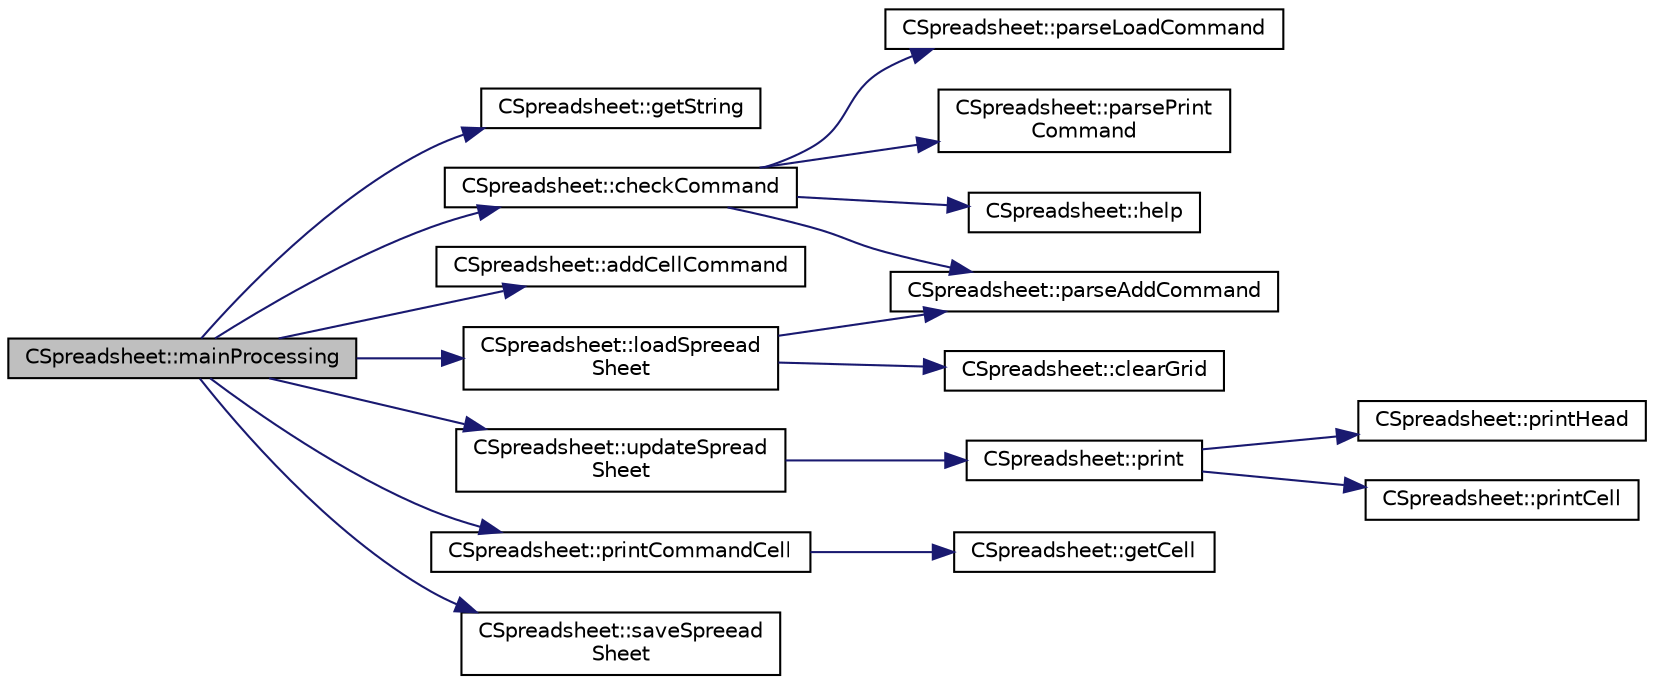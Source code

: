 digraph "CSpreadsheet::mainProcessing"
{
  edge [fontname="Helvetica",fontsize="10",labelfontname="Helvetica",labelfontsize="10"];
  node [fontname="Helvetica",fontsize="10",shape=record];
  rankdir="LR";
  Node1 [label="CSpreadsheet::mainProcessing",height=0.2,width=0.4,color="black", fillcolor="grey75", style="filled", fontcolor="black"];
  Node1 -> Node2 [color="midnightblue",fontsize="10",style="solid",fontname="Helvetica"];
  Node2 [label="CSpreadsheet::getString",height=0.2,width=0.4,color="black", fillcolor="white", style="filled",URL="$classCSpreadsheet.html#a6e5e68ad13e7e38b4329622a147d196d"];
  Node1 -> Node3 [color="midnightblue",fontsize="10",style="solid",fontname="Helvetica"];
  Node3 [label="CSpreadsheet::checkCommand",height=0.2,width=0.4,color="black", fillcolor="white", style="filled",URL="$classCSpreadsheet.html#a71c4c0659f2a2d581a3e0a25137ceaca"];
  Node3 -> Node4 [color="midnightblue",fontsize="10",style="solid",fontname="Helvetica"];
  Node4 [label="CSpreadsheet::parsePrint\lCommand",height=0.2,width=0.4,color="black", fillcolor="white", style="filled",URL="$classCSpreadsheet.html#acf0c5929ad8b1bef07f76bf70faf41d3"];
  Node3 -> Node5 [color="midnightblue",fontsize="10",style="solid",fontname="Helvetica"];
  Node5 [label="CSpreadsheet::help",height=0.2,width=0.4,color="black", fillcolor="white", style="filled",URL="$classCSpreadsheet.html#a3799ea5bbc895c71602b2851758bce11"];
  Node3 -> Node6 [color="midnightblue",fontsize="10",style="solid",fontname="Helvetica"];
  Node6 [label="CSpreadsheet::parseAddCommand",height=0.2,width=0.4,color="black", fillcolor="white", style="filled",URL="$classCSpreadsheet.html#a7e9ccaa7a0d1b90bca13e32d642d6db5"];
  Node3 -> Node7 [color="midnightblue",fontsize="10",style="solid",fontname="Helvetica"];
  Node7 [label="CSpreadsheet::parseLoadCommand",height=0.2,width=0.4,color="black", fillcolor="white", style="filled",URL="$classCSpreadsheet.html#a6d2903eed407e91af33e998b9fe26201"];
  Node1 -> Node8 [color="midnightblue",fontsize="10",style="solid",fontname="Helvetica"];
  Node8 [label="CSpreadsheet::addCellCommand",height=0.2,width=0.4,color="black", fillcolor="white", style="filled",URL="$classCSpreadsheet.html#ae748ecf4a4904aa81c27b801e8d81c15"];
  Node1 -> Node9 [color="midnightblue",fontsize="10",style="solid",fontname="Helvetica"];
  Node9 [label="CSpreadsheet::updateSpread\lSheet",height=0.2,width=0.4,color="black", fillcolor="white", style="filled",URL="$classCSpreadsheet.html#a8b5b4342226e0545af3270a0bd0b50a7"];
  Node9 -> Node10 [color="midnightblue",fontsize="10",style="solid",fontname="Helvetica"];
  Node10 [label="CSpreadsheet::print",height=0.2,width=0.4,color="black", fillcolor="white", style="filled",URL="$classCSpreadsheet.html#a0604ce24748dcde5838df3e41f6e11e9"];
  Node10 -> Node11 [color="midnightblue",fontsize="10",style="solid",fontname="Helvetica"];
  Node11 [label="CSpreadsheet::printHead",height=0.2,width=0.4,color="black", fillcolor="white", style="filled",URL="$classCSpreadsheet.html#a567718ec2ecc2c69a57081a079fb91fe"];
  Node10 -> Node12 [color="midnightblue",fontsize="10",style="solid",fontname="Helvetica"];
  Node12 [label="CSpreadsheet::printCell",height=0.2,width=0.4,color="black", fillcolor="white", style="filled",URL="$classCSpreadsheet.html#a81562ba6729fd934a894fd0fdd1fb79f"];
  Node1 -> Node13 [color="midnightblue",fontsize="10",style="solid",fontname="Helvetica"];
  Node13 [label="CSpreadsheet::printCommandCell",height=0.2,width=0.4,color="black", fillcolor="white", style="filled",URL="$classCSpreadsheet.html#ab7267ccda6e9c69e5b4f0ed8c945bb37"];
  Node13 -> Node14 [color="midnightblue",fontsize="10",style="solid",fontname="Helvetica"];
  Node14 [label="CSpreadsheet::getCell",height=0.2,width=0.4,color="black", fillcolor="white", style="filled",URL="$classCSpreadsheet.html#a681d138b2bf4fa6c8272e383bcd3a55b"];
  Node1 -> Node15 [color="midnightblue",fontsize="10",style="solid",fontname="Helvetica"];
  Node15 [label="CSpreadsheet::loadSpreead\lSheet",height=0.2,width=0.4,color="black", fillcolor="white", style="filled",URL="$classCSpreadsheet.html#a385ce38d0824531ec6d52bb8043cf557"];
  Node15 -> Node16 [color="midnightblue",fontsize="10",style="solid",fontname="Helvetica"];
  Node16 [label="CSpreadsheet::clearGrid",height=0.2,width=0.4,color="black", fillcolor="white", style="filled",URL="$classCSpreadsheet.html#a2068023e0a7e6b3e78cdc654f398040b"];
  Node15 -> Node6 [color="midnightblue",fontsize="10",style="solid",fontname="Helvetica"];
  Node1 -> Node17 [color="midnightblue",fontsize="10",style="solid",fontname="Helvetica"];
  Node17 [label="CSpreadsheet::saveSpreead\lSheet",height=0.2,width=0.4,color="black", fillcolor="white", style="filled",URL="$classCSpreadsheet.html#ac37deb533379ce87ac005707c7006383"];
}
